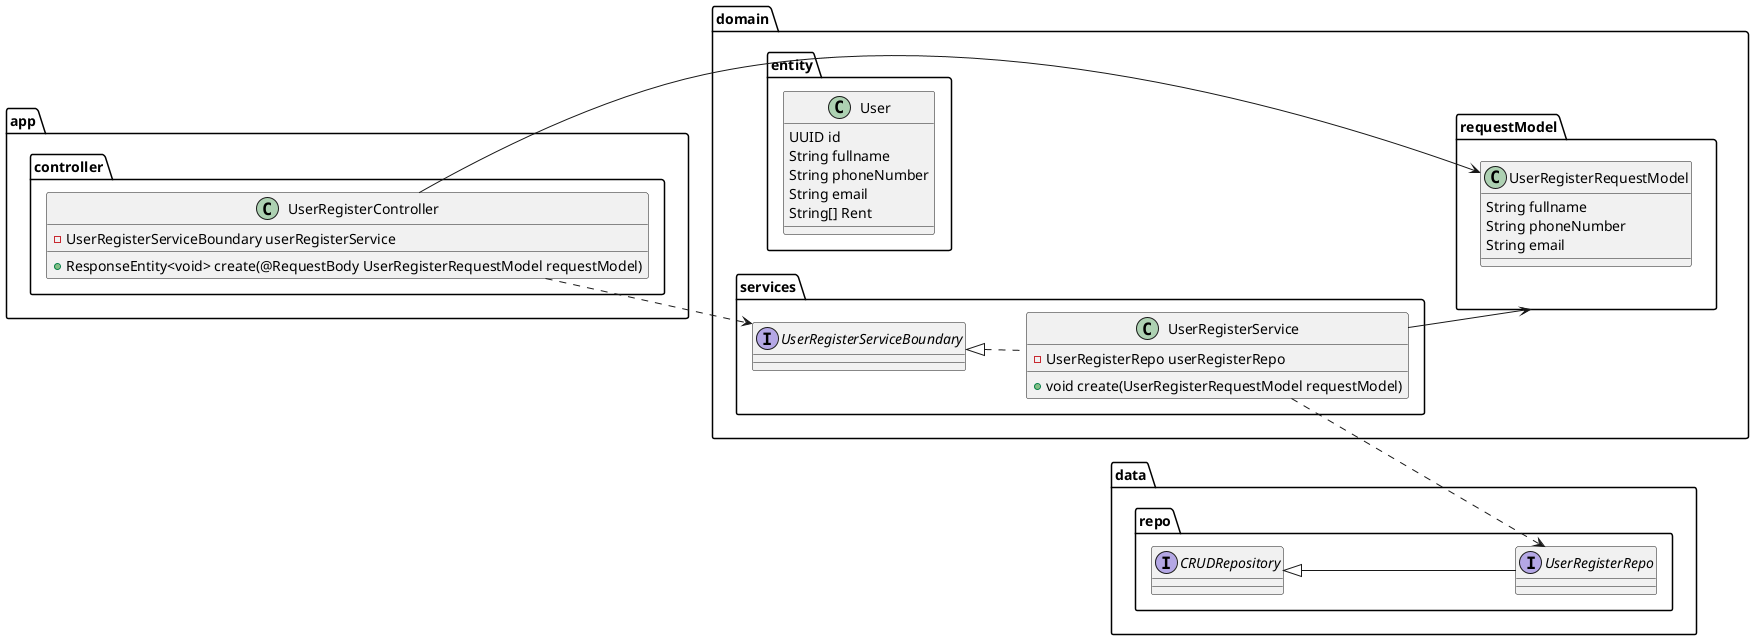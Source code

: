 @startuml User diagram

left to right direction

package app {
  package controller {
    class UserRegisterController {
      - UserRegisterServiceBoundary userRegisterService

      + ResponseEntity<void> create(@RequestBody UserRegisterRequestModel requestModel)
    }
  }
}

package domain {
  package entity {
    class User {
      UUID id
      String fullname
      String phoneNumber
      String email
      String[] Rent
    }
  }

  package services {
    interface UserRegisterServiceBoundary

    class UserRegisterService implements UserRegisterServiceBoundary {
      - UserRegisterRepo userRegisterRepo

      + void create(UserRegisterRequestModel requestModel)
    }
  }

  package requestModel {
    class UserRegisterRequestModel {
      String fullname
      String phoneNumber
      String email
    }
  }

  UserRegisterService --> requestModel
}

package data {
  package repo {
    interface UserRegisterRepo implements CRUDRepository
  }
}

UserRegisterService ..> UserRegisterRepo
UserRegisterController ..> UserRegisterServiceBoundary
UserRegisterController --> UserRegisterRequestModel

@enduml
